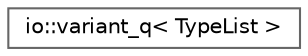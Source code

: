 digraph "Graphical Class Hierarchy"
{
 // LATEX_PDF_SIZE
  bgcolor="transparent";
  edge [fontname=Helvetica,fontsize=10,labelfontname=Helvetica,labelfontsize=10];
  node [fontname=Helvetica,fontsize=10,shape=box,height=0.2,width=0.4];
  rankdir="LR";
  Node0 [id="Node000000",label="io::variant_q\< TypeList \>",height=0.2,width=0.4,color="grey40", fillcolor="white", style="filled",URL="$dc/de9/structio_1_1variant__q.html",tooltip=" "];
}
